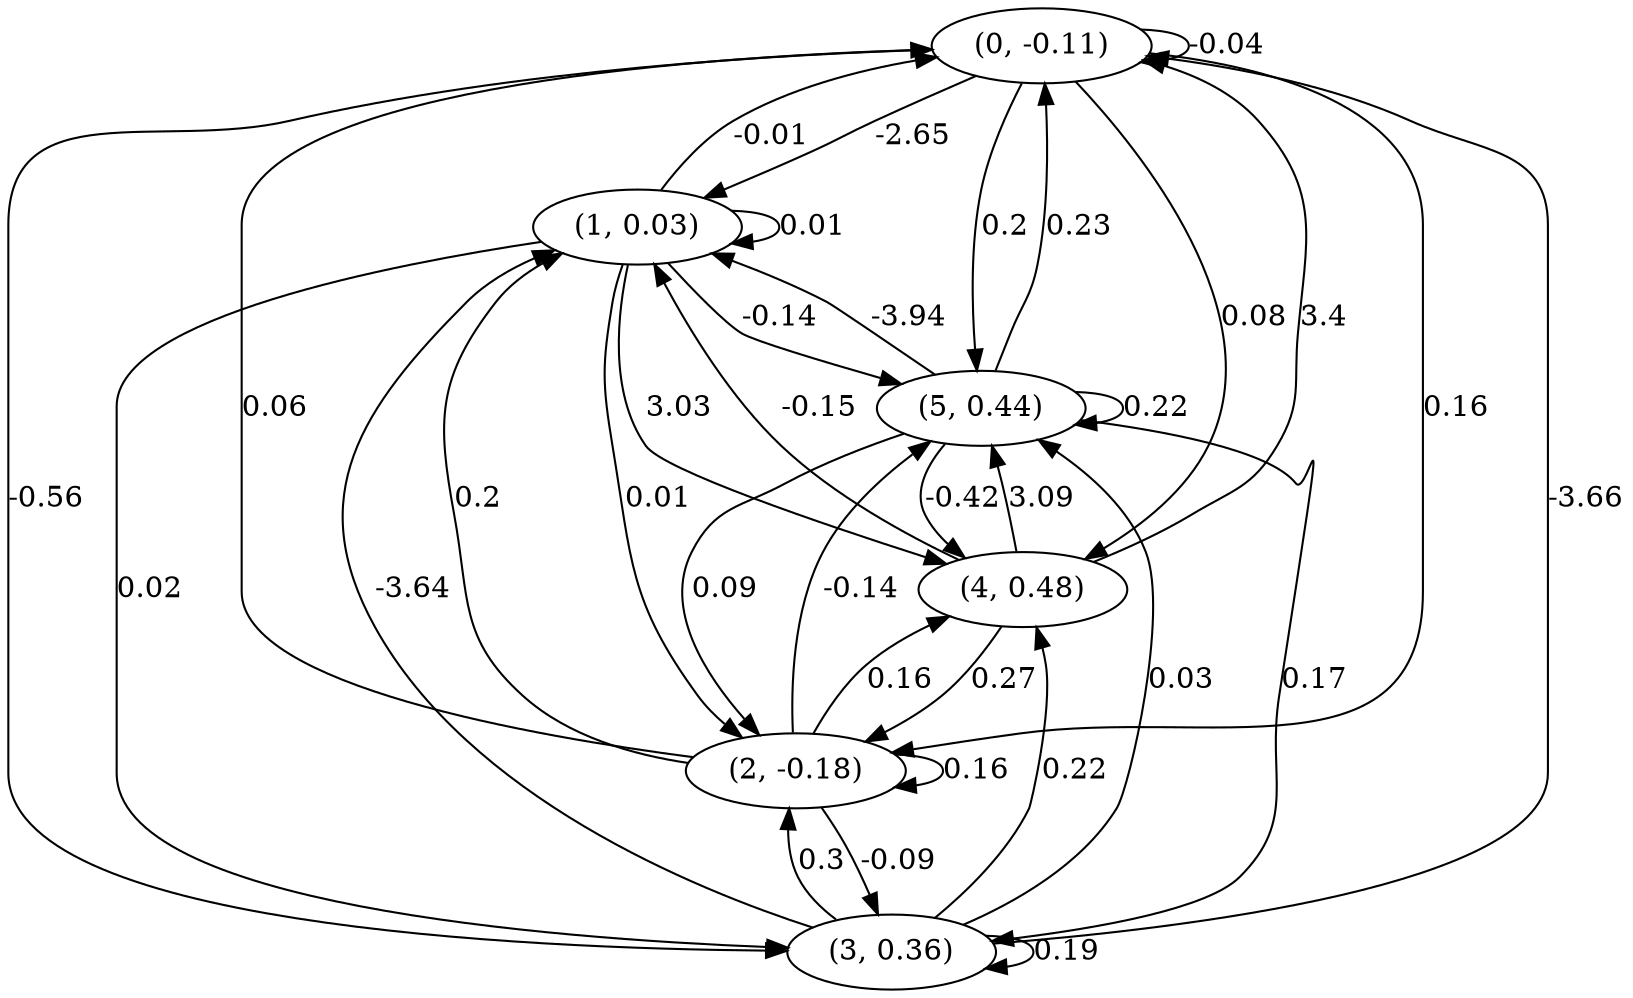 digraph {
    0 [ label = "(0, -0.11)" ]
    1 [ label = "(1, 0.03)" ]
    2 [ label = "(2, -0.18)" ]
    3 [ label = "(3, 0.36)" ]
    4 [ label = "(4, 0.48)" ]
    5 [ label = "(5, 0.44)" ]
    0 -> 0 [ label = "-0.04" ]
    1 -> 1 [ label = "0.01" ]
    2 -> 2 [ label = "0.16" ]
    3 -> 3 [ label = "0.19" ]
    5 -> 5 [ label = "0.22" ]
    1 -> 0 [ label = "-0.01" ]
    2 -> 0 [ label = "0.06" ]
    3 -> 0 [ label = "-3.66" ]
    4 -> 0 [ label = "3.4" ]
    5 -> 0 [ label = "0.23" ]
    0 -> 1 [ label = "-2.65" ]
    2 -> 1 [ label = "0.2" ]
    3 -> 1 [ label = "-3.64" ]
    4 -> 1 [ label = "-0.15" ]
    5 -> 1 [ label = "-3.94" ]
    0 -> 2 [ label = "0.16" ]
    1 -> 2 [ label = "0.01" ]
    3 -> 2 [ label = "0.3" ]
    4 -> 2 [ label = "0.27" ]
    5 -> 2 [ label = "0.09" ]
    0 -> 3 [ label = "-0.56" ]
    1 -> 3 [ label = "0.02" ]
    2 -> 3 [ label = "-0.09" ]
    5 -> 3 [ label = "0.17" ]
    0 -> 4 [ label = "0.08" ]
    1 -> 4 [ label = "3.03" ]
    2 -> 4 [ label = "0.16" ]
    3 -> 4 [ label = "0.22" ]
    5 -> 4 [ label = "-0.42" ]
    0 -> 5 [ label = "0.2" ]
    1 -> 5 [ label = "-0.14" ]
    2 -> 5 [ label = "-0.14" ]
    3 -> 5 [ label = "0.03" ]
    4 -> 5 [ label = "3.09" ]
}

